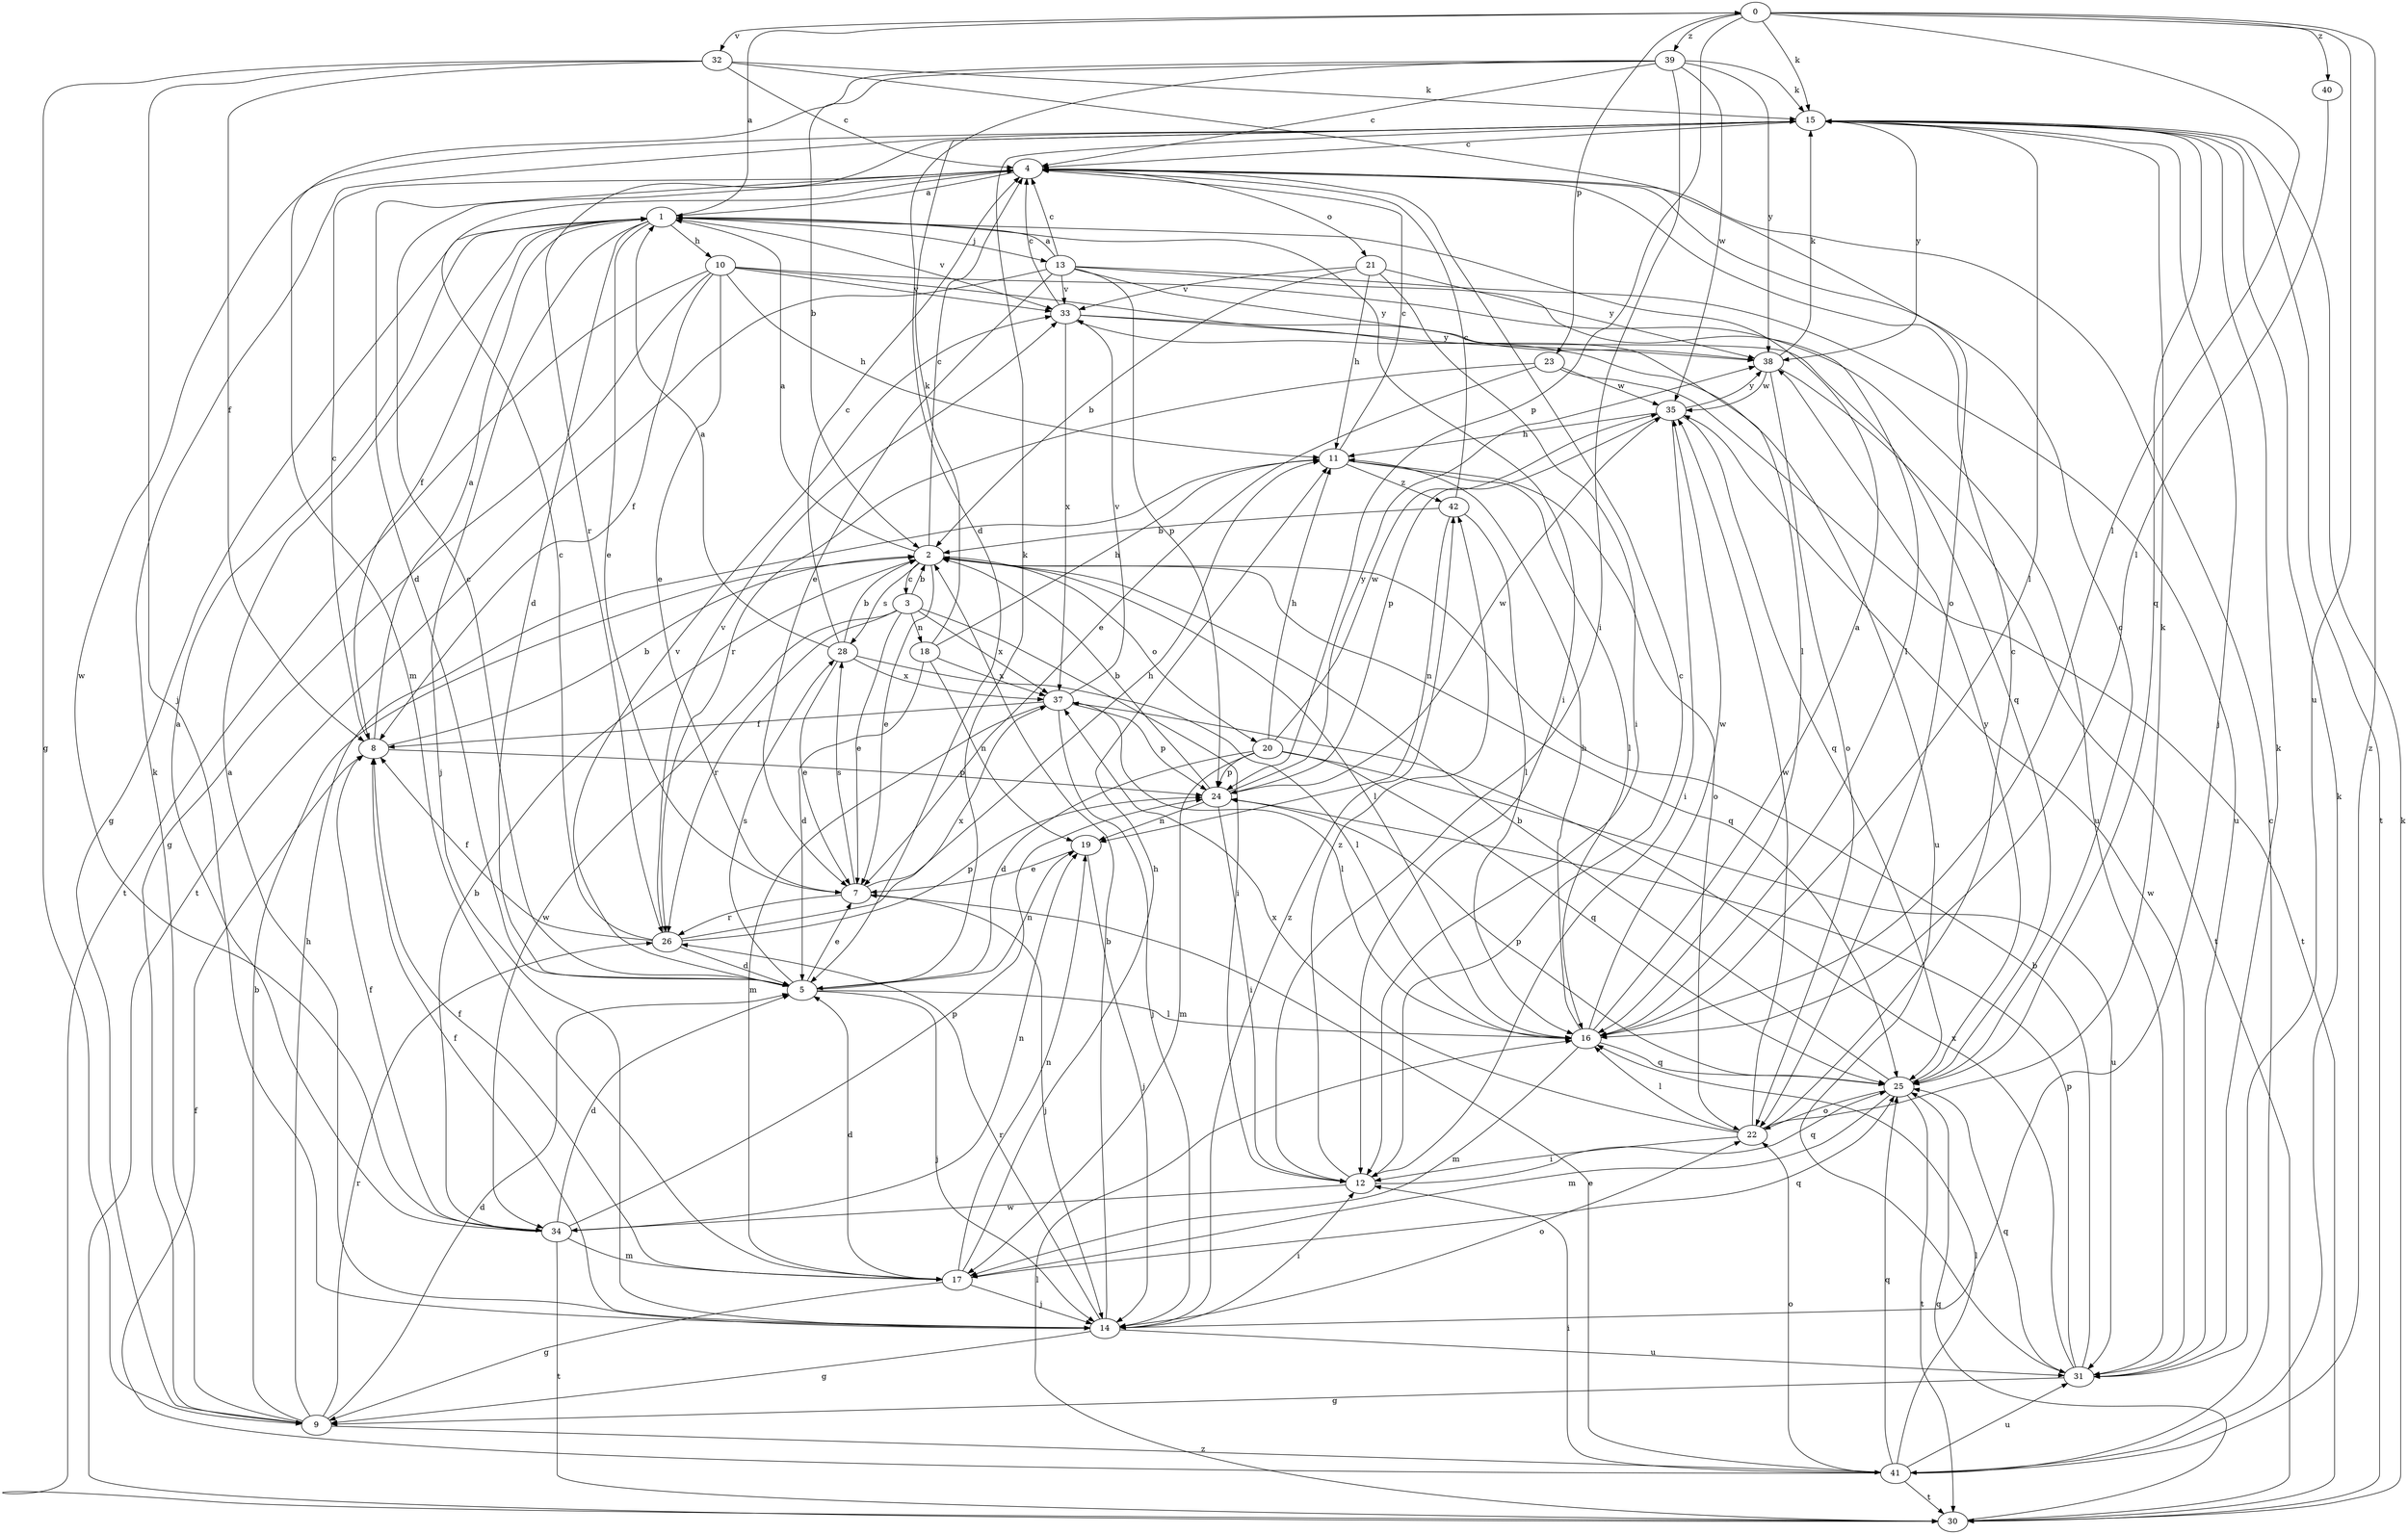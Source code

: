 strict digraph  {
0;
1;
2;
3;
4;
5;
7;
8;
9;
10;
11;
12;
13;
14;
15;
16;
17;
18;
19;
20;
21;
22;
23;
24;
25;
26;
28;
30;
31;
32;
33;
34;
35;
37;
38;
39;
40;
41;
42;
0 -> 15  [label=k];
0 -> 16  [label=l];
0 -> 23  [label=p];
0 -> 24  [label=p];
0 -> 31  [label=u];
0 -> 32  [label=v];
0 -> 39  [label=z];
0 -> 40  [label=z];
0 -> 41  [label=z];
1 -> 0  [label=a];
1 -> 5  [label=d];
1 -> 7  [label=e];
1 -> 8  [label=f];
1 -> 9  [label=g];
1 -> 10  [label=h];
1 -> 12  [label=i];
1 -> 13  [label=j];
1 -> 14  [label=j];
1 -> 33  [label=v];
2 -> 1  [label=a];
2 -> 3  [label=c];
2 -> 4  [label=c];
2 -> 7  [label=e];
2 -> 16  [label=l];
2 -> 20  [label=o];
2 -> 25  [label=q];
2 -> 28  [label=s];
3 -> 2  [label=b];
3 -> 7  [label=e];
3 -> 12  [label=i];
3 -> 18  [label=n];
3 -> 26  [label=r];
3 -> 34  [label=w];
3 -> 37  [label=x];
4 -> 1  [label=a];
4 -> 5  [label=d];
4 -> 21  [label=o];
5 -> 4  [label=c];
5 -> 7  [label=e];
5 -> 14  [label=j];
5 -> 15  [label=k];
5 -> 16  [label=l];
5 -> 19  [label=n];
5 -> 28  [label=s];
5 -> 33  [label=v];
7 -> 11  [label=h];
7 -> 14  [label=j];
7 -> 26  [label=r];
7 -> 28  [label=s];
8 -> 1  [label=a];
8 -> 2  [label=b];
8 -> 4  [label=c];
8 -> 24  [label=p];
9 -> 2  [label=b];
9 -> 5  [label=d];
9 -> 11  [label=h];
9 -> 15  [label=k];
9 -> 26  [label=r];
9 -> 41  [label=z];
10 -> 7  [label=e];
10 -> 8  [label=f];
10 -> 9  [label=g];
10 -> 11  [label=h];
10 -> 16  [label=l];
10 -> 30  [label=t];
10 -> 31  [label=u];
10 -> 33  [label=v];
11 -> 4  [label=c];
11 -> 16  [label=l];
11 -> 22  [label=o];
11 -> 42  [label=z];
12 -> 4  [label=c];
12 -> 25  [label=q];
12 -> 34  [label=w];
12 -> 42  [label=z];
13 -> 1  [label=a];
13 -> 4  [label=c];
13 -> 7  [label=e];
13 -> 16  [label=l];
13 -> 24  [label=p];
13 -> 30  [label=t];
13 -> 31  [label=u];
13 -> 33  [label=v];
13 -> 38  [label=y];
14 -> 1  [label=a];
14 -> 2  [label=b];
14 -> 8  [label=f];
14 -> 9  [label=g];
14 -> 12  [label=i];
14 -> 22  [label=o];
14 -> 26  [label=r];
14 -> 31  [label=u];
14 -> 42  [label=z];
15 -> 4  [label=c];
15 -> 14  [label=j];
15 -> 16  [label=l];
15 -> 25  [label=q];
15 -> 26  [label=r];
15 -> 30  [label=t];
15 -> 34  [label=w];
15 -> 38  [label=y];
16 -> 1  [label=a];
16 -> 11  [label=h];
16 -> 17  [label=m];
16 -> 25  [label=q];
16 -> 35  [label=w];
17 -> 5  [label=d];
17 -> 8  [label=f];
17 -> 9  [label=g];
17 -> 11  [label=h];
17 -> 14  [label=j];
17 -> 19  [label=n];
17 -> 25  [label=q];
18 -> 5  [label=d];
18 -> 11  [label=h];
18 -> 15  [label=k];
18 -> 19  [label=n];
18 -> 37  [label=x];
19 -> 7  [label=e];
19 -> 14  [label=j];
20 -> 5  [label=d];
20 -> 11  [label=h];
20 -> 17  [label=m];
20 -> 24  [label=p];
20 -> 25  [label=q];
20 -> 31  [label=u];
20 -> 35  [label=w];
21 -> 2  [label=b];
21 -> 11  [label=h];
21 -> 12  [label=i];
21 -> 33  [label=v];
21 -> 38  [label=y];
22 -> 4  [label=c];
22 -> 12  [label=i];
22 -> 15  [label=k];
22 -> 16  [label=l];
22 -> 35  [label=w];
22 -> 37  [label=x];
23 -> 7  [label=e];
23 -> 26  [label=r];
23 -> 30  [label=t];
23 -> 35  [label=w];
24 -> 2  [label=b];
24 -> 12  [label=i];
24 -> 19  [label=n];
24 -> 35  [label=w];
24 -> 38  [label=y];
25 -> 2  [label=b];
25 -> 4  [label=c];
25 -> 17  [label=m];
25 -> 22  [label=o];
25 -> 24  [label=p];
25 -> 30  [label=t];
25 -> 38  [label=y];
26 -> 4  [label=c];
26 -> 5  [label=d];
26 -> 8  [label=f];
26 -> 24  [label=p];
26 -> 33  [label=v];
26 -> 37  [label=x];
28 -> 1  [label=a];
28 -> 2  [label=b];
28 -> 4  [label=c];
28 -> 7  [label=e];
28 -> 16  [label=l];
28 -> 37  [label=x];
30 -> 15  [label=k];
30 -> 16  [label=l];
30 -> 25  [label=q];
31 -> 2  [label=b];
31 -> 9  [label=g];
31 -> 15  [label=k];
31 -> 24  [label=p];
31 -> 25  [label=q];
31 -> 35  [label=w];
31 -> 37  [label=x];
32 -> 4  [label=c];
32 -> 8  [label=f];
32 -> 9  [label=g];
32 -> 14  [label=j];
32 -> 15  [label=k];
32 -> 22  [label=o];
33 -> 4  [label=c];
33 -> 25  [label=q];
33 -> 31  [label=u];
33 -> 37  [label=x];
33 -> 38  [label=y];
34 -> 1  [label=a];
34 -> 2  [label=b];
34 -> 5  [label=d];
34 -> 8  [label=f];
34 -> 17  [label=m];
34 -> 19  [label=n];
34 -> 24  [label=p];
34 -> 30  [label=t];
35 -> 11  [label=h];
35 -> 12  [label=i];
35 -> 24  [label=p];
35 -> 25  [label=q];
35 -> 38  [label=y];
37 -> 8  [label=f];
37 -> 14  [label=j];
37 -> 16  [label=l];
37 -> 17  [label=m];
37 -> 24  [label=p];
37 -> 33  [label=v];
38 -> 15  [label=k];
38 -> 22  [label=o];
38 -> 30  [label=t];
38 -> 35  [label=w];
39 -> 2  [label=b];
39 -> 4  [label=c];
39 -> 5  [label=d];
39 -> 12  [label=i];
39 -> 15  [label=k];
39 -> 17  [label=m];
39 -> 35  [label=w];
39 -> 38  [label=y];
40 -> 16  [label=l];
41 -> 4  [label=c];
41 -> 7  [label=e];
41 -> 8  [label=f];
41 -> 12  [label=i];
41 -> 15  [label=k];
41 -> 16  [label=l];
41 -> 22  [label=o];
41 -> 25  [label=q];
41 -> 30  [label=t];
41 -> 31  [label=u];
42 -> 2  [label=b];
42 -> 4  [label=c];
42 -> 16  [label=l];
42 -> 19  [label=n];
}
